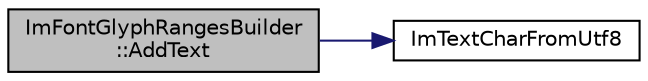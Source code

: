 digraph "ImFontGlyphRangesBuilder::AddText"
{
 // LATEX_PDF_SIZE
  edge [fontname="Helvetica",fontsize="10",labelfontname="Helvetica",labelfontsize="10"];
  node [fontname="Helvetica",fontsize="10",shape=record];
  rankdir="LR";
  Node1 [label="ImFontGlyphRangesBuilder\l::AddText",height=0.2,width=0.4,color="black", fillcolor="grey75", style="filled", fontcolor="black",tooltip=" "];
  Node1 -> Node2 [color="midnightblue",fontsize="10",style="solid",fontname="Helvetica"];
  Node2 [label="ImTextCharFromUtf8",height=0.2,width=0.4,color="black", fillcolor="white", style="filled",URL="$imgui_8cpp.html#a036b9dd7f0942fd34e385cc115f36631",tooltip=" "];
}
